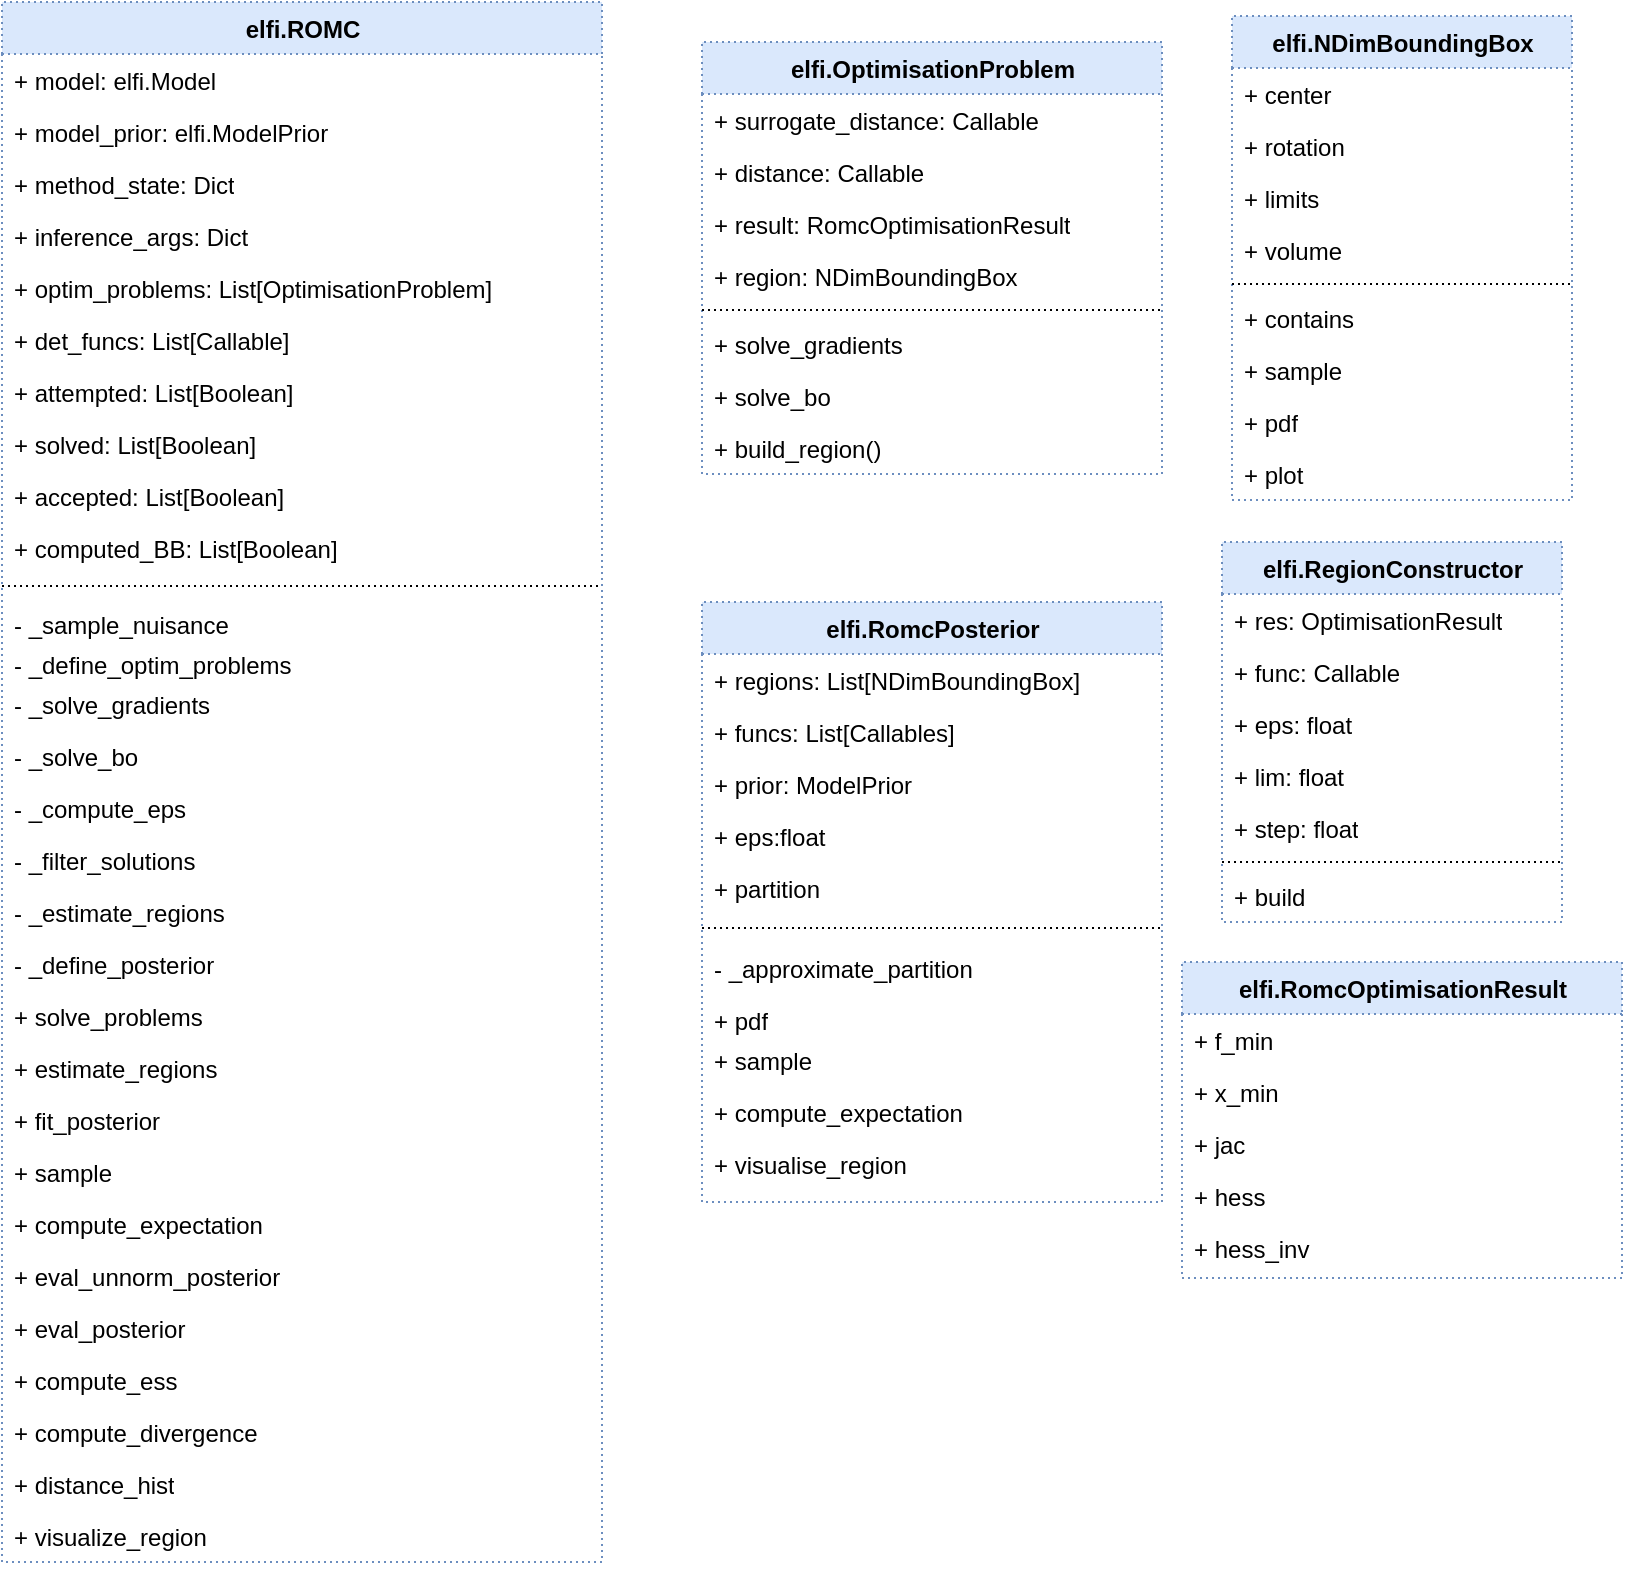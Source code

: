 <mxfile version="13.6.2" type="github">
  <diagram name="Page-1" id="9f46799a-70d6-7492-0946-bef42562c5a5">
    <mxGraphModel dx="1350" dy="738" grid="1" gridSize="10" guides="1" tooltips="1" connect="1" arrows="1" fold="1" page="1" pageScale="1" pageWidth="1100" pageHeight="850" background="#ffffff" math="0" shadow="0">
      <root>
        <mxCell id="0" />
        <mxCell id="1" parent="0" />
        <mxCell id="78961159f06e98e8-17" value="elfi.ROMC" style="swimlane;html=1;fontStyle=1;align=center;verticalAlign=top;childLayout=stackLayout;horizontal=1;startSize=26;horizontalStack=0;resizeParent=1;resizeLast=0;collapsible=1;marginBottom=0;swimlaneFillColor=#ffffff;rounded=0;shadow=0;comic=0;labelBackgroundColor=none;strokeWidth=1;fillColor=#dae8fc;fontFamily=Helvetica;fontSize=12;strokeColor=#6c8ebf;dashed=1;perimeterSpacing=0;dashPattern=1 2;" parent="1" vertex="1">
          <mxGeometry x="100" y="10" width="300" height="780" as="geometry" />
        </mxCell>
        <mxCell id="78961159f06e98e8-21" value="+ model: elfi.Model" style="text;html=1;strokeColor=none;fillColor=none;align=left;verticalAlign=top;spacingLeft=4;spacingRight=4;whiteSpace=wrap;overflow=hidden;rotatable=0;points=[[0,0.5],[1,0.5]];portConstraint=eastwest;fontFamily=Helvetica;dashed=1;perimeterSpacing=0;strokeWidth=1;dashPattern=1 2;" parent="78961159f06e98e8-17" vertex="1">
          <mxGeometry y="26" width="300" height="26" as="geometry" />
        </mxCell>
        <mxCell id="78961159f06e98e8-23" value="+ model_prior: elfi.ModelPrior" style="text;html=1;strokeColor=none;fillColor=none;align=left;verticalAlign=top;spacingLeft=4;spacingRight=4;whiteSpace=wrap;overflow=hidden;rotatable=0;points=[[0,0.5],[1,0.5]];portConstraint=eastwest;fontFamily=Helvetica;dashed=1;perimeterSpacing=0;strokeWidth=1;dashPattern=1 2;" parent="78961159f06e98e8-17" vertex="1">
          <mxGeometry y="52" width="300" height="26" as="geometry" />
        </mxCell>
        <mxCell id="78961159f06e98e8-25" value="+ method_state: Dict" style="text;html=1;strokeColor=none;fillColor=none;align=left;verticalAlign=top;spacingLeft=4;spacingRight=4;whiteSpace=wrap;overflow=hidden;rotatable=0;points=[[0,0.5],[1,0.5]];portConstraint=eastwest;fontFamily=Helvetica;dashed=1;perimeterSpacing=0;strokeWidth=1;dashPattern=1 2;" parent="78961159f06e98e8-17" vertex="1">
          <mxGeometry y="78" width="300" height="26" as="geometry" />
        </mxCell>
        <mxCell id="78961159f06e98e8-26" value="+ inference_args: Dict" style="text;html=1;strokeColor=none;fillColor=none;align=left;verticalAlign=top;spacingLeft=4;spacingRight=4;whiteSpace=wrap;overflow=hidden;rotatable=0;points=[[0,0.5],[1,0.5]];portConstraint=eastwest;fontFamily=Helvetica;dashed=1;perimeterSpacing=0;strokeWidth=1;dashPattern=1 2;" parent="78961159f06e98e8-17" vertex="1">
          <mxGeometry y="104" width="300" height="26" as="geometry" />
        </mxCell>
        <mxCell id="78961159f06e98e8-24" value="+ optim_problems: List[OptimisationProblem]" style="text;html=1;strokeColor=none;fillColor=none;align=left;verticalAlign=top;spacingLeft=4;spacingRight=4;whiteSpace=wrap;overflow=hidden;rotatable=0;points=[[0,0.5],[1,0.5]];portConstraint=eastwest;fontFamily=Helvetica;dashed=1;perimeterSpacing=0;strokeWidth=1;dashPattern=1 2;" parent="78961159f06e98e8-17" vertex="1">
          <mxGeometry y="130" width="300" height="26" as="geometry" />
        </mxCell>
        <mxCell id="7R6cqXsmupmu4rJpE5mC-2" value="&lt;font face=&quot;Helvetica&quot;&gt;+ det_funcs: List[Callable]&lt;/font&gt;" style="text;html=1;strokeColor=none;fillColor=none;align=left;verticalAlign=top;spacingLeft=4;spacingRight=4;whiteSpace=wrap;overflow=hidden;rotatable=0;points=[[0,0.5],[1,0.5]];portConstraint=eastwest;fontFamily=Garamond;dashed=1;perimeterSpacing=0;strokeWidth=1;dashPattern=1 2;" vertex="1" parent="78961159f06e98e8-17">
          <mxGeometry y="156" width="300" height="26" as="geometry" />
        </mxCell>
        <mxCell id="7R6cqXsmupmu4rJpE5mC-3" value="&lt;font face=&quot;Helvetica&quot;&gt;+ attempted: List[Boolean]&lt;/font&gt;" style="text;html=1;strokeColor=none;fillColor=none;align=left;verticalAlign=top;spacingLeft=4;spacingRight=4;whiteSpace=wrap;overflow=hidden;rotatable=0;points=[[0,0.5],[1,0.5]];portConstraint=eastwest;fontFamily=Garamond;dashed=1;perimeterSpacing=0;strokeWidth=1;dashPattern=1 2;" vertex="1" parent="78961159f06e98e8-17">
          <mxGeometry y="182" width="300" height="26" as="geometry" />
        </mxCell>
        <mxCell id="7R6cqXsmupmu4rJpE5mC-4" value="&lt;font face=&quot;Helvetica&quot;&gt;+ solved: List[Boolean]&lt;/font&gt;" style="text;html=1;strokeColor=none;fillColor=none;align=left;verticalAlign=top;spacingLeft=4;spacingRight=4;whiteSpace=wrap;overflow=hidden;rotatable=0;points=[[0,0.5],[1,0.5]];portConstraint=eastwest;fontFamily=Garamond;dashed=1;perimeterSpacing=0;strokeWidth=1;dashPattern=1 2;" vertex="1" parent="78961159f06e98e8-17">
          <mxGeometry y="208" width="300" height="26" as="geometry" />
        </mxCell>
        <mxCell id="7R6cqXsmupmu4rJpE5mC-5" value="&lt;font face=&quot;Helvetica&quot;&gt;+ accepted: List[Boolean]&lt;/font&gt;" style="text;html=1;strokeColor=none;fillColor=none;align=left;verticalAlign=top;spacingLeft=4;spacingRight=4;whiteSpace=wrap;overflow=hidden;rotatable=0;points=[[0,0.5],[1,0.5]];portConstraint=eastwest;fontFamily=Garamond;dashed=1;perimeterSpacing=0;strokeWidth=1;dashPattern=1 2;" vertex="1" parent="78961159f06e98e8-17">
          <mxGeometry y="234" width="300" height="26" as="geometry" />
        </mxCell>
        <mxCell id="7R6cqXsmupmu4rJpE5mC-6" value="&lt;font face=&quot;Helvetica&quot;&gt;+ computed_BB: List[Boolean]&lt;/font&gt;" style="text;html=1;strokeColor=none;fillColor=none;align=left;verticalAlign=top;spacingLeft=4;spacingRight=4;whiteSpace=wrap;overflow=hidden;rotatable=0;points=[[0,0.5],[1,0.5]];portConstraint=eastwest;fontFamily=Garamond;dashed=1;perimeterSpacing=0;strokeWidth=1;dashPattern=1 2;" vertex="1" parent="78961159f06e98e8-17">
          <mxGeometry y="260" width="300" height="26" as="geometry" />
        </mxCell>
        <mxCell id="78961159f06e98e8-19" value="" style="line;html=1;strokeWidth=1;fillColor=none;align=left;verticalAlign=middle;spacingTop=-1;spacingLeft=3;spacingRight=3;rotatable=0;labelPosition=right;points=[];portConstraint=eastwest;fontFamily=Helvetica;dashed=1;perimeterSpacing=0;dashPattern=1 2;" parent="78961159f06e98e8-17" vertex="1">
          <mxGeometry y="286" width="300" height="12" as="geometry" />
        </mxCell>
        <mxCell id="78961159f06e98e8-27" value="- _sample_nuisance" style="text;html=1;strokeColor=none;fillColor=none;align=left;verticalAlign=top;spacingLeft=4;spacingRight=4;whiteSpace=wrap;overflow=hidden;rotatable=0;points=[[0,0.5],[1,0.5]];portConstraint=eastwest;fontFamily=Helvetica;dashed=1;perimeterSpacing=0;strokeWidth=1;dashPattern=1 2;" parent="78961159f06e98e8-17" vertex="1">
          <mxGeometry y="298" width="300" height="20" as="geometry" />
        </mxCell>
        <mxCell id="lIrlsjn1nVPD_l0tQjsn-36" value="- _define_optim_problems" style="text;html=1;strokeColor=none;fillColor=none;align=left;verticalAlign=top;spacingLeft=4;spacingRight=4;whiteSpace=wrap;overflow=hidden;rotatable=0;points=[[0,0.5],[1,0.5]];portConstraint=eastwest;fontFamily=Helvetica;dashed=1;perimeterSpacing=0;strokeWidth=1;dashPattern=1 2;" parent="78961159f06e98e8-17" vertex="1">
          <mxGeometry y="318" width="300" height="20" as="geometry" />
        </mxCell>
        <mxCell id="lIrlsjn1nVPD_l0tQjsn-37" value="- _solve_gradients" style="text;html=1;strokeColor=none;fillColor=none;align=left;verticalAlign=top;spacingLeft=4;spacingRight=4;whiteSpace=wrap;overflow=hidden;rotatable=0;points=[[0,0.5],[1,0.5]];portConstraint=eastwest;fontFamily=Helvetica;dashed=1;perimeterSpacing=0;strokeWidth=1;dashPattern=1 2;" parent="78961159f06e98e8-17" vertex="1">
          <mxGeometry y="338" width="300" height="26" as="geometry" />
        </mxCell>
        <mxCell id="lIrlsjn1nVPD_l0tQjsn-38" value="- _solve_bo" style="text;html=1;strokeColor=none;fillColor=none;align=left;verticalAlign=top;spacingLeft=4;spacingRight=4;whiteSpace=wrap;overflow=hidden;rotatable=0;points=[[0,0.5],[1,0.5]];portConstraint=eastwest;fontFamily=Helvetica;dashed=1;perimeterSpacing=0;strokeWidth=1;dashPattern=1 2;" parent="78961159f06e98e8-17" vertex="1">
          <mxGeometry y="364" width="300" height="26" as="geometry" />
        </mxCell>
        <mxCell id="7R6cqXsmupmu4rJpE5mC-1" value="- _compute_eps" style="text;html=1;strokeColor=none;fillColor=none;align=left;verticalAlign=top;spacingLeft=4;spacingRight=4;whiteSpace=wrap;overflow=hidden;rotatable=0;points=[[0,0.5],[1,0.5]];portConstraint=eastwest;fontFamily=Helvetica;dashed=1;perimeterSpacing=0;strokeWidth=1;dashPattern=1 2;" vertex="1" parent="78961159f06e98e8-17">
          <mxGeometry y="390" width="300" height="26" as="geometry" />
        </mxCell>
        <mxCell id="lIrlsjn1nVPD_l0tQjsn-39" value="- _filter_solutions" style="text;html=1;strokeColor=none;fillColor=none;align=left;verticalAlign=top;spacingLeft=4;spacingRight=4;whiteSpace=wrap;overflow=hidden;rotatable=0;points=[[0,0.5],[1,0.5]];portConstraint=eastwest;fontFamily=Helvetica;dashed=1;perimeterSpacing=0;strokeWidth=1;dashPattern=1 2;" parent="78961159f06e98e8-17" vertex="1">
          <mxGeometry y="416" width="300" height="26" as="geometry" />
        </mxCell>
        <mxCell id="lIrlsjn1nVPD_l0tQjsn-40" value="- _estimate_regions" style="text;html=1;strokeColor=none;fillColor=none;align=left;verticalAlign=top;spacingLeft=4;spacingRight=4;whiteSpace=wrap;overflow=hidden;rotatable=0;points=[[0,0.5],[1,0.5]];portConstraint=eastwest;fontFamily=Helvetica;dashed=1;perimeterSpacing=0;strokeWidth=1;dashPattern=1 2;" parent="78961159f06e98e8-17" vertex="1">
          <mxGeometry y="442" width="300" height="26" as="geometry" />
        </mxCell>
        <mxCell id="lIrlsjn1nVPD_l0tQjsn-41" value="- _define_posterior" style="text;html=1;strokeColor=none;fillColor=none;align=left;verticalAlign=top;spacingLeft=4;spacingRight=4;whiteSpace=wrap;overflow=hidden;rotatable=0;points=[[0,0.5],[1,0.5]];portConstraint=eastwest;fontFamily=Helvetica;dashed=1;perimeterSpacing=0;strokeWidth=1;dashPattern=1 2;" parent="78961159f06e98e8-17" vertex="1">
          <mxGeometry y="468" width="300" height="26" as="geometry" />
        </mxCell>
        <mxCell id="lIrlsjn1nVPD_l0tQjsn-43" value="+ solve_problems" style="text;html=1;strokeColor=none;fillColor=none;align=left;verticalAlign=top;spacingLeft=4;spacingRight=4;whiteSpace=wrap;overflow=hidden;rotatable=0;points=[[0,0.5],[1,0.5]];portConstraint=eastwest;fontFamily=Helvetica;dashed=1;perimeterSpacing=0;strokeWidth=1;dashPattern=1 2;" parent="78961159f06e98e8-17" vertex="1">
          <mxGeometry y="494" width="300" height="26" as="geometry" />
        </mxCell>
        <mxCell id="lIrlsjn1nVPD_l0tQjsn-44" value="+ estimate_regions" style="text;html=1;strokeColor=none;fillColor=none;align=left;verticalAlign=top;spacingLeft=4;spacingRight=4;whiteSpace=wrap;overflow=hidden;rotatable=0;points=[[0,0.5],[1,0.5]];portConstraint=eastwest;fontFamily=Helvetica;dashed=1;perimeterSpacing=0;strokeWidth=1;dashPattern=1 2;" parent="78961159f06e98e8-17" vertex="1">
          <mxGeometry y="520" width="300" height="26" as="geometry" />
        </mxCell>
        <mxCell id="lIrlsjn1nVPD_l0tQjsn-45" value="+ fit_posterior" style="text;html=1;strokeColor=none;fillColor=none;align=left;verticalAlign=top;spacingLeft=4;spacingRight=4;whiteSpace=wrap;overflow=hidden;rotatable=0;points=[[0,0.5],[1,0.5]];portConstraint=eastwest;fontFamily=Helvetica;dashed=1;perimeterSpacing=0;strokeWidth=1;dashPattern=1 2;" parent="78961159f06e98e8-17" vertex="1">
          <mxGeometry y="546" width="300" height="26" as="geometry" />
        </mxCell>
        <mxCell id="lIrlsjn1nVPD_l0tQjsn-46" value="+ sample" style="text;html=1;strokeColor=none;fillColor=none;align=left;verticalAlign=top;spacingLeft=4;spacingRight=4;whiteSpace=wrap;overflow=hidden;rotatable=0;points=[[0,0.5],[1,0.5]];portConstraint=eastwest;fontFamily=Helvetica;dashed=1;perimeterSpacing=0;strokeWidth=1;dashPattern=1 2;" parent="78961159f06e98e8-17" vertex="1">
          <mxGeometry y="572" width="300" height="26" as="geometry" />
        </mxCell>
        <mxCell id="lIrlsjn1nVPD_l0tQjsn-48" value="+ compute_expectation" style="text;html=1;strokeColor=none;fillColor=none;align=left;verticalAlign=top;spacingLeft=4;spacingRight=4;whiteSpace=wrap;overflow=hidden;rotatable=0;points=[[0,0.5],[1,0.5]];portConstraint=eastwest;fontFamily=Helvetica;dashed=1;perimeterSpacing=0;strokeWidth=1;dashPattern=1 2;" parent="78961159f06e98e8-17" vertex="1">
          <mxGeometry y="598" width="300" height="26" as="geometry" />
        </mxCell>
        <mxCell id="lIrlsjn1nVPD_l0tQjsn-49" value="+ eval_unnorm_posterior" style="text;html=1;strokeColor=none;fillColor=none;align=left;verticalAlign=top;spacingLeft=4;spacingRight=4;whiteSpace=wrap;overflow=hidden;rotatable=0;points=[[0,0.5],[1,0.5]];portConstraint=eastwest;fontFamily=Helvetica;dashed=1;perimeterSpacing=0;strokeWidth=1;dashPattern=1 2;" parent="78961159f06e98e8-17" vertex="1">
          <mxGeometry y="624" width="300" height="26" as="geometry" />
        </mxCell>
        <mxCell id="lIrlsjn1nVPD_l0tQjsn-50" value="+ eval_posterior" style="text;html=1;strokeColor=none;fillColor=none;align=left;verticalAlign=top;spacingLeft=4;spacingRight=4;whiteSpace=wrap;overflow=hidden;rotatable=0;points=[[0,0.5],[1,0.5]];portConstraint=eastwest;fontFamily=Helvetica;dashed=1;perimeterSpacing=0;strokeWidth=1;dashPattern=1 2;" parent="78961159f06e98e8-17" vertex="1">
          <mxGeometry y="650" width="300" height="26" as="geometry" />
        </mxCell>
        <mxCell id="lIrlsjn1nVPD_l0tQjsn-51" value="+ compute_ess" style="text;html=1;strokeColor=none;fillColor=none;align=left;verticalAlign=top;spacingLeft=4;spacingRight=4;whiteSpace=wrap;overflow=hidden;rotatable=0;points=[[0,0.5],[1,0.5]];portConstraint=eastwest;fontFamily=Helvetica;dashed=1;perimeterSpacing=0;strokeWidth=1;dashPattern=1 2;" parent="78961159f06e98e8-17" vertex="1">
          <mxGeometry y="676" width="300" height="26" as="geometry" />
        </mxCell>
        <mxCell id="lIrlsjn1nVPD_l0tQjsn-52" value="+ compute_divergence" style="text;html=1;strokeColor=none;fillColor=none;align=left;verticalAlign=top;spacingLeft=4;spacingRight=4;whiteSpace=wrap;overflow=hidden;rotatable=0;points=[[0,0.5],[1,0.5]];portConstraint=eastwest;fontFamily=Helvetica;dashed=1;perimeterSpacing=0;strokeWidth=1;dashPattern=1 2;" parent="78961159f06e98e8-17" vertex="1">
          <mxGeometry y="702" width="300" height="26" as="geometry" />
        </mxCell>
        <mxCell id="lIrlsjn1nVPD_l0tQjsn-54" value="+ distance_hist" style="text;html=1;strokeColor=none;fillColor=none;align=left;verticalAlign=top;spacingLeft=4;spacingRight=4;whiteSpace=wrap;overflow=hidden;rotatable=0;points=[[0,0.5],[1,0.5]];portConstraint=eastwest;fontFamily=Helvetica;dashed=1;perimeterSpacing=0;strokeWidth=1;dashPattern=1 2;" parent="78961159f06e98e8-17" vertex="1">
          <mxGeometry y="728" width="300" height="26" as="geometry" />
        </mxCell>
        <mxCell id="lIrlsjn1nVPD_l0tQjsn-53" value="+ visualize_region" style="text;html=1;strokeColor=none;fillColor=none;align=left;verticalAlign=top;spacingLeft=4;spacingRight=4;whiteSpace=wrap;overflow=hidden;rotatable=0;points=[[0,0.5],[1,0.5]];portConstraint=eastwest;fontFamily=Helvetica;dashed=1;perimeterSpacing=0;strokeWidth=1;dashPattern=1 2;" parent="78961159f06e98e8-17" vertex="1">
          <mxGeometry y="754" width="300" height="26" as="geometry" />
        </mxCell>
        <mxCell id="lIrlsjn1nVPD_l0tQjsn-4" value="elfi.RomcOptimisationResult" style="swimlane;html=1;fontStyle=1;align=center;verticalAlign=top;childLayout=stackLayout;horizontal=1;startSize=26;horizontalStack=0;resizeParent=1;resizeLast=0;collapsible=1;marginBottom=0;swimlaneFillColor=#ffffff;rounded=0;shadow=0;comic=0;labelBackgroundColor=none;strokeWidth=1;fillColor=#dae8fc;fontFamily=Helvetica;fontSize=12;strokeColor=#6c8ebf;dashed=1;perimeterSpacing=0;dashPattern=1 2;" parent="1" vertex="1">
          <mxGeometry x="690" y="490" width="220" height="158" as="geometry" />
        </mxCell>
        <mxCell id="lIrlsjn1nVPD_l0tQjsn-5" value="+ f_min" style="text;html=1;strokeColor=none;fillColor=none;align=left;verticalAlign=top;spacingLeft=4;spacingRight=4;whiteSpace=wrap;overflow=hidden;rotatable=0;points=[[0,0.5],[1,0.5]];portConstraint=eastwest;fontFamily=Helvetica;dashed=1;perimeterSpacing=0;strokeWidth=1;dashPattern=1 2;" parent="lIrlsjn1nVPD_l0tQjsn-4" vertex="1">
          <mxGeometry y="26" width="220" height="26" as="geometry" />
        </mxCell>
        <mxCell id="lIrlsjn1nVPD_l0tQjsn-6" value="+ x_min" style="text;html=1;strokeColor=none;fillColor=none;align=left;verticalAlign=top;spacingLeft=4;spacingRight=4;whiteSpace=wrap;overflow=hidden;rotatable=0;points=[[0,0.5],[1,0.5]];portConstraint=eastwest;fontFamily=Helvetica;dashed=1;perimeterSpacing=0;strokeWidth=1;dashPattern=1 2;" parent="lIrlsjn1nVPD_l0tQjsn-4" vertex="1">
          <mxGeometry y="52" width="220" height="26" as="geometry" />
        </mxCell>
        <mxCell id="lIrlsjn1nVPD_l0tQjsn-7" value="+ jac" style="text;html=1;strokeColor=none;fillColor=none;align=left;verticalAlign=top;spacingLeft=4;spacingRight=4;whiteSpace=wrap;overflow=hidden;rotatable=0;points=[[0,0.5],[1,0.5]];portConstraint=eastwest;fontFamily=Helvetica;dashed=1;perimeterSpacing=0;strokeWidth=1;dashPattern=1 2;" parent="lIrlsjn1nVPD_l0tQjsn-4" vertex="1">
          <mxGeometry y="78" width="220" height="26" as="geometry" />
        </mxCell>
        <mxCell id="lIrlsjn1nVPD_l0tQjsn-8" value="+ hess" style="text;html=1;strokeColor=none;fillColor=none;align=left;verticalAlign=top;spacingLeft=4;spacingRight=4;whiteSpace=wrap;overflow=hidden;rotatable=0;points=[[0,0.5],[1,0.5]];portConstraint=eastwest;fontFamily=Helvetica;dashed=1;perimeterSpacing=0;strokeWidth=1;dashPattern=1 2;" parent="lIrlsjn1nVPD_l0tQjsn-4" vertex="1">
          <mxGeometry y="104" width="220" height="26" as="geometry" />
        </mxCell>
        <mxCell id="lIrlsjn1nVPD_l0tQjsn-9" value="+ hess_inv" style="text;html=1;strokeColor=none;fillColor=none;align=left;verticalAlign=top;spacingLeft=4;spacingRight=4;whiteSpace=wrap;overflow=hidden;rotatable=0;points=[[0,0.5],[1,0.5]];portConstraint=eastwest;fontFamily=Helvetica;dashed=1;perimeterSpacing=0;strokeWidth=1;dashPattern=1 2;" parent="lIrlsjn1nVPD_l0tQjsn-4" vertex="1">
          <mxGeometry y="130" width="220" height="26" as="geometry" />
        </mxCell>
        <mxCell id="lIrlsjn1nVPD_l0tQjsn-56" value="elfi.RegionConstructor" style="swimlane;html=1;fontStyle=1;align=center;verticalAlign=top;childLayout=stackLayout;horizontal=1;startSize=26;horizontalStack=0;resizeParent=1;resizeLast=0;collapsible=1;marginBottom=0;swimlaneFillColor=#ffffff;rounded=0;shadow=0;comic=0;labelBackgroundColor=none;strokeWidth=1;fillColor=#dae8fc;fontFamily=Helvetica;fontSize=12;strokeColor=#6c8ebf;dashed=1;perimeterSpacing=0;dashPattern=1 2;" parent="1" vertex="1">
          <mxGeometry x="710" y="280" width="170" height="190" as="geometry" />
        </mxCell>
        <mxCell id="lIrlsjn1nVPD_l0tQjsn-57" value="+ res: OptimisationResult" style="text;html=1;strokeColor=none;fillColor=none;align=left;verticalAlign=top;spacingLeft=4;spacingRight=4;whiteSpace=wrap;overflow=hidden;rotatable=0;points=[[0,0.5],[1,0.5]];portConstraint=eastwest;fontFamily=Helvetica;dashed=1;perimeterSpacing=0;strokeWidth=1;dashPattern=1 2;" parent="lIrlsjn1nVPD_l0tQjsn-56" vertex="1">
          <mxGeometry y="26" width="170" height="26" as="geometry" />
        </mxCell>
        <mxCell id="lIrlsjn1nVPD_l0tQjsn-58" value="+ func: Callable" style="text;html=1;strokeColor=none;fillColor=none;align=left;verticalAlign=top;spacingLeft=4;spacingRight=4;whiteSpace=wrap;overflow=hidden;rotatable=0;points=[[0,0.5],[1,0.5]];portConstraint=eastwest;fontFamily=Helvetica;dashed=1;perimeterSpacing=0;strokeWidth=1;dashPattern=1 2;" parent="lIrlsjn1nVPD_l0tQjsn-56" vertex="1">
          <mxGeometry y="52" width="170" height="26" as="geometry" />
        </mxCell>
        <mxCell id="lIrlsjn1nVPD_l0tQjsn-59" value="+ eps: float" style="text;html=1;strokeColor=none;fillColor=none;align=left;verticalAlign=top;spacingLeft=4;spacingRight=4;whiteSpace=wrap;overflow=hidden;rotatable=0;points=[[0,0.5],[1,0.5]];portConstraint=eastwest;fontFamily=Helvetica;dashed=1;perimeterSpacing=0;strokeWidth=1;dashPattern=1 2;" parent="lIrlsjn1nVPD_l0tQjsn-56" vertex="1">
          <mxGeometry y="78" width="170" height="26" as="geometry" />
        </mxCell>
        <mxCell id="lIrlsjn1nVPD_l0tQjsn-60" value="+ lim: float" style="text;html=1;strokeColor=none;fillColor=none;align=left;verticalAlign=top;spacingLeft=4;spacingRight=4;whiteSpace=wrap;overflow=hidden;rotatable=0;points=[[0,0.5],[1,0.5]];portConstraint=eastwest;fontFamily=Helvetica;dashed=1;perimeterSpacing=0;strokeWidth=1;dashPattern=1 2;" parent="lIrlsjn1nVPD_l0tQjsn-56" vertex="1">
          <mxGeometry y="104" width="170" height="26" as="geometry" />
        </mxCell>
        <mxCell id="lIrlsjn1nVPD_l0tQjsn-61" value="+ step: float" style="text;html=1;strokeColor=none;fillColor=none;align=left;verticalAlign=top;spacingLeft=4;spacingRight=4;whiteSpace=wrap;overflow=hidden;rotatable=0;points=[[0,0.5],[1,0.5]];portConstraint=eastwest;fontFamily=Helvetica;dashed=1;perimeterSpacing=0;strokeWidth=1;dashPattern=1 2;" parent="lIrlsjn1nVPD_l0tQjsn-56" vertex="1">
          <mxGeometry y="130" width="170" height="26" as="geometry" />
        </mxCell>
        <mxCell id="lIrlsjn1nVPD_l0tQjsn-63" value="" style="line;html=1;strokeWidth=1;fillColor=none;align=left;verticalAlign=middle;spacingTop=-1;spacingLeft=3;spacingRight=3;rotatable=0;labelPosition=right;points=[];portConstraint=eastwest;fontFamily=Helvetica;dashed=1;perimeterSpacing=0;dashPattern=1 2;" parent="lIrlsjn1nVPD_l0tQjsn-56" vertex="1">
          <mxGeometry y="156" width="170" height="8" as="geometry" />
        </mxCell>
        <mxCell id="lIrlsjn1nVPD_l0tQjsn-64" value="+ build" style="text;html=1;strokeColor=none;fillColor=none;align=left;verticalAlign=top;spacingLeft=4;spacingRight=4;whiteSpace=wrap;overflow=hidden;rotatable=0;points=[[0,0.5],[1,0.5]];portConstraint=eastwest;fontFamily=Helvetica;dashed=1;perimeterSpacing=0;strokeWidth=1;dashPattern=1 2;" parent="lIrlsjn1nVPD_l0tQjsn-56" vertex="1">
          <mxGeometry y="164" width="170" height="26" as="geometry" />
        </mxCell>
        <mxCell id="lIrlsjn1nVPD_l0tQjsn-22" value="elfi.RomcPosterior" style="swimlane;html=1;fontStyle=1;align=center;verticalAlign=top;childLayout=stackLayout;horizontal=1;startSize=26;horizontalStack=0;resizeParent=1;resizeLast=0;collapsible=1;marginBottom=0;swimlaneFillColor=#ffffff;rounded=0;shadow=0;comic=0;labelBackgroundColor=none;strokeWidth=1;fillColor=#dae8fc;fontFamily=Helvetica;fontSize=12;strokeColor=#6c8ebf;dashed=1;perimeterSpacing=0;dashPattern=1 2;" parent="1" vertex="1">
          <mxGeometry x="450" y="310" width="230" height="300" as="geometry" />
        </mxCell>
        <mxCell id="lIrlsjn1nVPD_l0tQjsn-23" value="+ regions: List[NDimBoundingBox]" style="text;html=1;strokeColor=none;fillColor=none;align=left;verticalAlign=top;spacingLeft=4;spacingRight=4;whiteSpace=wrap;overflow=hidden;rotatable=0;points=[[0,0.5],[1,0.5]];portConstraint=eastwest;fontFamily=Helvetica;dashed=1;perimeterSpacing=0;strokeWidth=1;dashPattern=1 2;" parent="lIrlsjn1nVPD_l0tQjsn-22" vertex="1">
          <mxGeometry y="26" width="230" height="26" as="geometry" />
        </mxCell>
        <mxCell id="lIrlsjn1nVPD_l0tQjsn-24" value="+ funcs: List[Callables]" style="text;html=1;strokeColor=none;fillColor=none;align=left;verticalAlign=top;spacingLeft=4;spacingRight=4;whiteSpace=wrap;overflow=hidden;rotatable=0;points=[[0,0.5],[1,0.5]];portConstraint=eastwest;fontFamily=Helvetica;dashed=1;perimeterSpacing=0;strokeWidth=1;dashPattern=1 2;" parent="lIrlsjn1nVPD_l0tQjsn-22" vertex="1">
          <mxGeometry y="52" width="230" height="26" as="geometry" />
        </mxCell>
        <mxCell id="lIrlsjn1nVPD_l0tQjsn-25" value="+ prior: ModelPrior" style="text;html=1;strokeColor=none;fillColor=none;align=left;verticalAlign=top;spacingLeft=4;spacingRight=4;whiteSpace=wrap;overflow=hidden;rotatable=0;points=[[0,0.5],[1,0.5]];portConstraint=eastwest;fontFamily=Helvetica;dashed=1;perimeterSpacing=0;strokeWidth=1;dashPattern=1 2;" parent="lIrlsjn1nVPD_l0tQjsn-22" vertex="1">
          <mxGeometry y="78" width="230" height="26" as="geometry" />
        </mxCell>
        <mxCell id="lIrlsjn1nVPD_l0tQjsn-26" value="+ eps:float" style="text;html=1;strokeColor=none;fillColor=none;align=left;verticalAlign=top;spacingLeft=4;spacingRight=4;whiteSpace=wrap;overflow=hidden;rotatable=0;points=[[0,0.5],[1,0.5]];portConstraint=eastwest;fontFamily=Helvetica;dashed=1;perimeterSpacing=0;strokeWidth=1;dashPattern=1 2;" parent="lIrlsjn1nVPD_l0tQjsn-22" vertex="1">
          <mxGeometry y="104" width="230" height="26" as="geometry" />
        </mxCell>
        <mxCell id="lIrlsjn1nVPD_l0tQjsn-27" value="+ partition" style="text;html=1;strokeColor=none;fillColor=none;align=left;verticalAlign=top;spacingLeft=4;spacingRight=4;whiteSpace=wrap;overflow=hidden;rotatable=0;points=[[0,0.5],[1,0.5]];portConstraint=eastwest;fontFamily=Helvetica;dashed=1;perimeterSpacing=0;strokeWidth=1;dashPattern=1 2;" parent="lIrlsjn1nVPD_l0tQjsn-22" vertex="1">
          <mxGeometry y="130" width="230" height="26" as="geometry" />
        </mxCell>
        <mxCell id="lIrlsjn1nVPD_l0tQjsn-28" value="" style="line;html=1;strokeWidth=1;fillColor=none;align=left;verticalAlign=middle;spacingTop=-1;spacingLeft=3;spacingRight=3;rotatable=0;labelPosition=right;points=[];portConstraint=eastwest;fontFamily=Helvetica;dashed=1;perimeterSpacing=0;dashPattern=1 2;" parent="lIrlsjn1nVPD_l0tQjsn-22" vertex="1">
          <mxGeometry y="156" width="230" height="14" as="geometry" />
        </mxCell>
        <mxCell id="lIrlsjn1nVPD_l0tQjsn-71" value="- _approximate_partition" style="text;html=1;strokeColor=none;fillColor=none;align=left;verticalAlign=top;spacingLeft=4;spacingRight=4;whiteSpace=wrap;overflow=hidden;rotatable=0;points=[[0,0.5],[1,0.5]];portConstraint=eastwest;fontFamily=Helvetica;dashed=1;perimeterSpacing=0;strokeWidth=1;dashPattern=1 2;" parent="lIrlsjn1nVPD_l0tQjsn-22" vertex="1">
          <mxGeometry y="170" width="230" height="26" as="geometry" />
        </mxCell>
        <mxCell id="lIrlsjn1nVPD_l0tQjsn-29" value="+ pdf" style="text;html=1;strokeColor=none;fillColor=none;align=left;verticalAlign=top;spacingLeft=4;spacingRight=4;whiteSpace=wrap;overflow=hidden;rotatable=0;points=[[0,0.5],[1,0.5]];portConstraint=eastwest;fontFamily=Helvetica;dashed=1;perimeterSpacing=0;strokeWidth=1;dashPattern=1 2;" parent="lIrlsjn1nVPD_l0tQjsn-22" vertex="1">
          <mxGeometry y="196" width="230" height="20" as="geometry" />
        </mxCell>
        <mxCell id="lIrlsjn1nVPD_l0tQjsn-30" value="+ sample" style="text;html=1;strokeColor=none;fillColor=none;align=left;verticalAlign=top;spacingLeft=4;spacingRight=4;whiteSpace=wrap;overflow=hidden;rotatable=0;points=[[0,0.5],[1,0.5]];portConstraint=eastwest;fontFamily=Helvetica;dashed=1;perimeterSpacing=0;strokeWidth=1;dashPattern=1 2;" parent="lIrlsjn1nVPD_l0tQjsn-22" vertex="1">
          <mxGeometry y="216" width="230" height="26" as="geometry" />
        </mxCell>
        <mxCell id="lIrlsjn1nVPD_l0tQjsn-69" value="+ compute_expectation" style="text;html=1;strokeColor=none;fillColor=none;align=left;verticalAlign=top;spacingLeft=4;spacingRight=4;whiteSpace=wrap;overflow=hidden;rotatable=0;points=[[0,0.5],[1,0.5]];portConstraint=eastwest;fontFamily=Helvetica;dashed=1;perimeterSpacing=0;strokeWidth=1;dashPattern=1 2;" parent="lIrlsjn1nVPD_l0tQjsn-22" vertex="1">
          <mxGeometry y="242" width="230" height="26" as="geometry" />
        </mxCell>
        <mxCell id="lIrlsjn1nVPD_l0tQjsn-70" value="+ visualise_region" style="text;html=1;strokeColor=none;fillColor=none;align=left;verticalAlign=top;spacingLeft=4;spacingRight=4;whiteSpace=wrap;overflow=hidden;rotatable=0;points=[[0,0.5],[1,0.5]];portConstraint=eastwest;fontFamily=Helvetica;dashed=1;perimeterSpacing=0;strokeWidth=1;dashPattern=1 2;" parent="lIrlsjn1nVPD_l0tQjsn-22" vertex="1">
          <mxGeometry y="268" width="230" height="26" as="geometry" />
        </mxCell>
        <mxCell id="78961159f06e98e8-43" value="elfi.OptimisationProblem" style="swimlane;html=1;fontStyle=1;align=center;verticalAlign=top;childLayout=stackLayout;horizontal=1;startSize=26;horizontalStack=0;resizeParent=1;resizeLast=0;collapsible=1;marginBottom=0;swimlaneFillColor=#ffffff;rounded=0;shadow=0;comic=0;labelBackgroundColor=none;strokeWidth=1;fillColor=#dae8fc;fontFamily=Helvetica;fontSize=12;strokeColor=#6c8ebf;dashed=1;perimeterSpacing=0;dashPattern=1 2;" parent="1" vertex="1">
          <mxGeometry x="450" y="30" width="230" height="216" as="geometry" />
        </mxCell>
        <mxCell id="78961159f06e98e8-45" value="+ surrogate_distance: Callable" style="text;html=1;strokeColor=none;fillColor=none;align=left;verticalAlign=top;spacingLeft=4;spacingRight=4;whiteSpace=wrap;overflow=hidden;rotatable=0;points=[[0,0.5],[1,0.5]];portConstraint=eastwest;fontFamily=Helvetica;dashed=1;perimeterSpacing=0;strokeWidth=1;dashPattern=1 2;" parent="78961159f06e98e8-43" vertex="1">
          <mxGeometry y="26" width="230" height="26" as="geometry" />
        </mxCell>
        <mxCell id="78961159f06e98e8-50" value="+ distance: Callable" style="text;html=1;strokeColor=none;fillColor=none;align=left;verticalAlign=top;spacingLeft=4;spacingRight=4;whiteSpace=wrap;overflow=hidden;rotatable=0;points=[[0,0.5],[1,0.5]];portConstraint=eastwest;fontFamily=Helvetica;dashed=1;perimeterSpacing=0;strokeWidth=1;dashPattern=1 2;" parent="78961159f06e98e8-43" vertex="1">
          <mxGeometry y="52" width="230" height="26" as="geometry" />
        </mxCell>
        <mxCell id="78961159f06e98e8-44" value="+ result: RomcOptimisationResult" style="text;html=1;strokeColor=none;fillColor=none;align=left;verticalAlign=top;spacingLeft=4;spacingRight=4;whiteSpace=wrap;overflow=hidden;rotatable=0;points=[[0,0.5],[1,0.5]];portConstraint=eastwest;fontFamily=Helvetica;dashed=1;perimeterSpacing=0;strokeWidth=1;dashPattern=1 2;" parent="78961159f06e98e8-43" vertex="1">
          <mxGeometry y="78" width="230" height="26" as="geometry" />
        </mxCell>
        <mxCell id="78961159f06e98e8-49" value="+ region: NDimBoundingBox" style="text;html=1;strokeColor=none;fillColor=none;align=left;verticalAlign=top;spacingLeft=4;spacingRight=4;whiteSpace=wrap;overflow=hidden;rotatable=0;points=[[0,0.5],[1,0.5]];portConstraint=eastwest;fontFamily=Helvetica;dashed=1;perimeterSpacing=0;strokeWidth=1;dashPattern=1 2;" parent="78961159f06e98e8-43" vertex="1">
          <mxGeometry y="104" width="230" height="26" as="geometry" />
        </mxCell>
        <mxCell id="78961159f06e98e8-51" value="" style="line;html=1;strokeWidth=1;fillColor=none;align=left;verticalAlign=middle;spacingTop=-1;spacingLeft=3;spacingRight=3;rotatable=0;labelPosition=right;points=[];portConstraint=eastwest;fontFamily=Helvetica;dashed=1;perimeterSpacing=0;dashPattern=1 2;" parent="78961159f06e98e8-43" vertex="1">
          <mxGeometry y="130" width="230" height="8" as="geometry" />
        </mxCell>
        <mxCell id="78961159f06e98e8-52" value="+ solve_gradients" style="text;html=1;strokeColor=none;fillColor=none;align=left;verticalAlign=top;spacingLeft=4;spacingRight=4;whiteSpace=wrap;overflow=hidden;rotatable=0;points=[[0,0.5],[1,0.5]];portConstraint=eastwest;fontFamily=Helvetica;dashed=1;perimeterSpacing=0;strokeWidth=1;dashPattern=1 2;" parent="78961159f06e98e8-43" vertex="1">
          <mxGeometry y="138" width="230" height="26" as="geometry" />
        </mxCell>
        <mxCell id="78961159f06e98e8-53" value="+ solve_bo" style="text;html=1;strokeColor=none;fillColor=none;align=left;verticalAlign=top;spacingLeft=4;spacingRight=4;whiteSpace=wrap;overflow=hidden;rotatable=0;points=[[0,0.5],[1,0.5]];portConstraint=eastwest;fontFamily=Helvetica;dashed=1;perimeterSpacing=0;strokeWidth=1;dashPattern=1 2;" parent="78961159f06e98e8-43" vertex="1">
          <mxGeometry y="164" width="230" height="26" as="geometry" />
        </mxCell>
        <mxCell id="lIrlsjn1nVPD_l0tQjsn-55" value="+ build_region()" style="text;html=1;strokeColor=none;fillColor=none;align=left;verticalAlign=top;spacingLeft=4;spacingRight=4;whiteSpace=wrap;overflow=hidden;rotatable=0;points=[[0,0.5],[1,0.5]];portConstraint=eastwest;fontFamily=Helvetica;dashed=1;perimeterSpacing=0;strokeWidth=1;dashPattern=1 2;" parent="78961159f06e98e8-43" vertex="1">
          <mxGeometry y="190" width="230" height="26" as="geometry" />
        </mxCell>
        <mxCell id="78961159f06e98e8-30" value="elfi.NDimBoundingBox" style="swimlane;html=1;fontStyle=1;align=center;verticalAlign=top;childLayout=stackLayout;horizontal=1;startSize=26;horizontalStack=0;resizeParent=1;resizeLast=0;collapsible=1;marginBottom=0;swimlaneFillColor=#ffffff;rounded=0;shadow=0;comic=0;labelBackgroundColor=none;strokeWidth=1;fillColor=#dae8fc;fontFamily=Helvetica;fontSize=12;strokeColor=#6c8ebf;dashed=1;perimeterSpacing=0;dashPattern=1 2;" parent="1" vertex="1">
          <mxGeometry x="715" y="17" width="170" height="242" as="geometry" />
        </mxCell>
        <mxCell id="78961159f06e98e8-31" value="+ center" style="text;html=1;strokeColor=none;fillColor=none;align=left;verticalAlign=top;spacingLeft=4;spacingRight=4;whiteSpace=wrap;overflow=hidden;rotatable=0;points=[[0,0.5],[1,0.5]];portConstraint=eastwest;fontFamily=Helvetica;dashed=1;perimeterSpacing=0;strokeWidth=1;dashPattern=1 2;" parent="78961159f06e98e8-30" vertex="1">
          <mxGeometry y="26" width="170" height="26" as="geometry" />
        </mxCell>
        <mxCell id="78961159f06e98e8-32" value="+ rotation" style="text;html=1;strokeColor=none;fillColor=none;align=left;verticalAlign=top;spacingLeft=4;spacingRight=4;whiteSpace=wrap;overflow=hidden;rotatable=0;points=[[0,0.5],[1,0.5]];portConstraint=eastwest;fontFamily=Helvetica;dashed=1;perimeterSpacing=0;strokeWidth=1;dashPattern=1 2;" parent="78961159f06e98e8-30" vertex="1">
          <mxGeometry y="52" width="170" height="26" as="geometry" />
        </mxCell>
        <mxCell id="78961159f06e98e8-33" value="+ limits" style="text;html=1;strokeColor=none;fillColor=none;align=left;verticalAlign=top;spacingLeft=4;spacingRight=4;whiteSpace=wrap;overflow=hidden;rotatable=0;points=[[0,0.5],[1,0.5]];portConstraint=eastwest;fontFamily=Helvetica;dashed=1;perimeterSpacing=0;strokeWidth=1;dashPattern=1 2;" parent="78961159f06e98e8-30" vertex="1">
          <mxGeometry y="78" width="170" height="26" as="geometry" />
        </mxCell>
        <mxCell id="lIrlsjn1nVPD_l0tQjsn-67" value="+ volume" style="text;html=1;strokeColor=none;fillColor=none;align=left;verticalAlign=top;spacingLeft=4;spacingRight=4;whiteSpace=wrap;overflow=hidden;rotatable=0;points=[[0,0.5],[1,0.5]];portConstraint=eastwest;fontFamily=Helvetica;dashed=1;perimeterSpacing=0;strokeWidth=1;dashPattern=1 2;" parent="78961159f06e98e8-30" vertex="1">
          <mxGeometry y="104" width="170" height="26" as="geometry" />
        </mxCell>
        <mxCell id="78961159f06e98e8-38" value="" style="line;html=1;strokeWidth=1;fillColor=none;align=left;verticalAlign=middle;spacingTop=-1;spacingLeft=3;spacingRight=3;rotatable=0;labelPosition=right;points=[];portConstraint=eastwest;fontFamily=Helvetica;dashed=1;perimeterSpacing=0;dashPattern=1 2;" parent="78961159f06e98e8-30" vertex="1">
          <mxGeometry y="130" width="170" height="8" as="geometry" />
        </mxCell>
        <mxCell id="78961159f06e98e8-39" value="+ contains" style="text;html=1;strokeColor=none;fillColor=none;align=left;verticalAlign=top;spacingLeft=4;spacingRight=4;whiteSpace=wrap;overflow=hidden;rotatable=0;points=[[0,0.5],[1,0.5]];portConstraint=eastwest;fontFamily=Helvetica;dashed=1;perimeterSpacing=0;strokeWidth=1;dashPattern=1 2;" parent="78961159f06e98e8-30" vertex="1">
          <mxGeometry y="138" width="170" height="26" as="geometry" />
        </mxCell>
        <mxCell id="78961159f06e98e8-40" value="+ sample" style="text;html=1;strokeColor=none;fillColor=none;align=left;verticalAlign=top;spacingLeft=4;spacingRight=4;whiteSpace=wrap;overflow=hidden;rotatable=0;points=[[0,0.5],[1,0.5]];portConstraint=eastwest;fontFamily=Helvetica;dashed=1;perimeterSpacing=0;strokeWidth=1;dashPattern=1 2;" parent="78961159f06e98e8-30" vertex="1">
          <mxGeometry y="164" width="170" height="26" as="geometry" />
        </mxCell>
        <mxCell id="78961159f06e98e8-42" value="+ pdf" style="text;html=1;strokeColor=none;fillColor=none;align=left;verticalAlign=top;spacingLeft=4;spacingRight=4;whiteSpace=wrap;overflow=hidden;rotatable=0;points=[[0,0.5],[1,0.5]];portConstraint=eastwest;fontFamily=Helvetica;dashed=1;perimeterSpacing=0;strokeWidth=1;dashPattern=1 2;" parent="78961159f06e98e8-30" vertex="1">
          <mxGeometry y="190" width="170" height="26" as="geometry" />
        </mxCell>
        <mxCell id="lIrlsjn1nVPD_l0tQjsn-68" value="+ plot" style="text;html=1;strokeColor=none;fillColor=none;align=left;verticalAlign=top;spacingLeft=4;spacingRight=4;whiteSpace=wrap;overflow=hidden;rotatable=0;points=[[0,0.5],[1,0.5]];portConstraint=eastwest;fontFamily=Helvetica;dashed=1;perimeterSpacing=0;strokeWidth=1;dashPattern=1 2;" parent="78961159f06e98e8-30" vertex="1">
          <mxGeometry y="216" width="170" height="26" as="geometry" />
        </mxCell>
      </root>
    </mxGraphModel>
  </diagram>
</mxfile>
